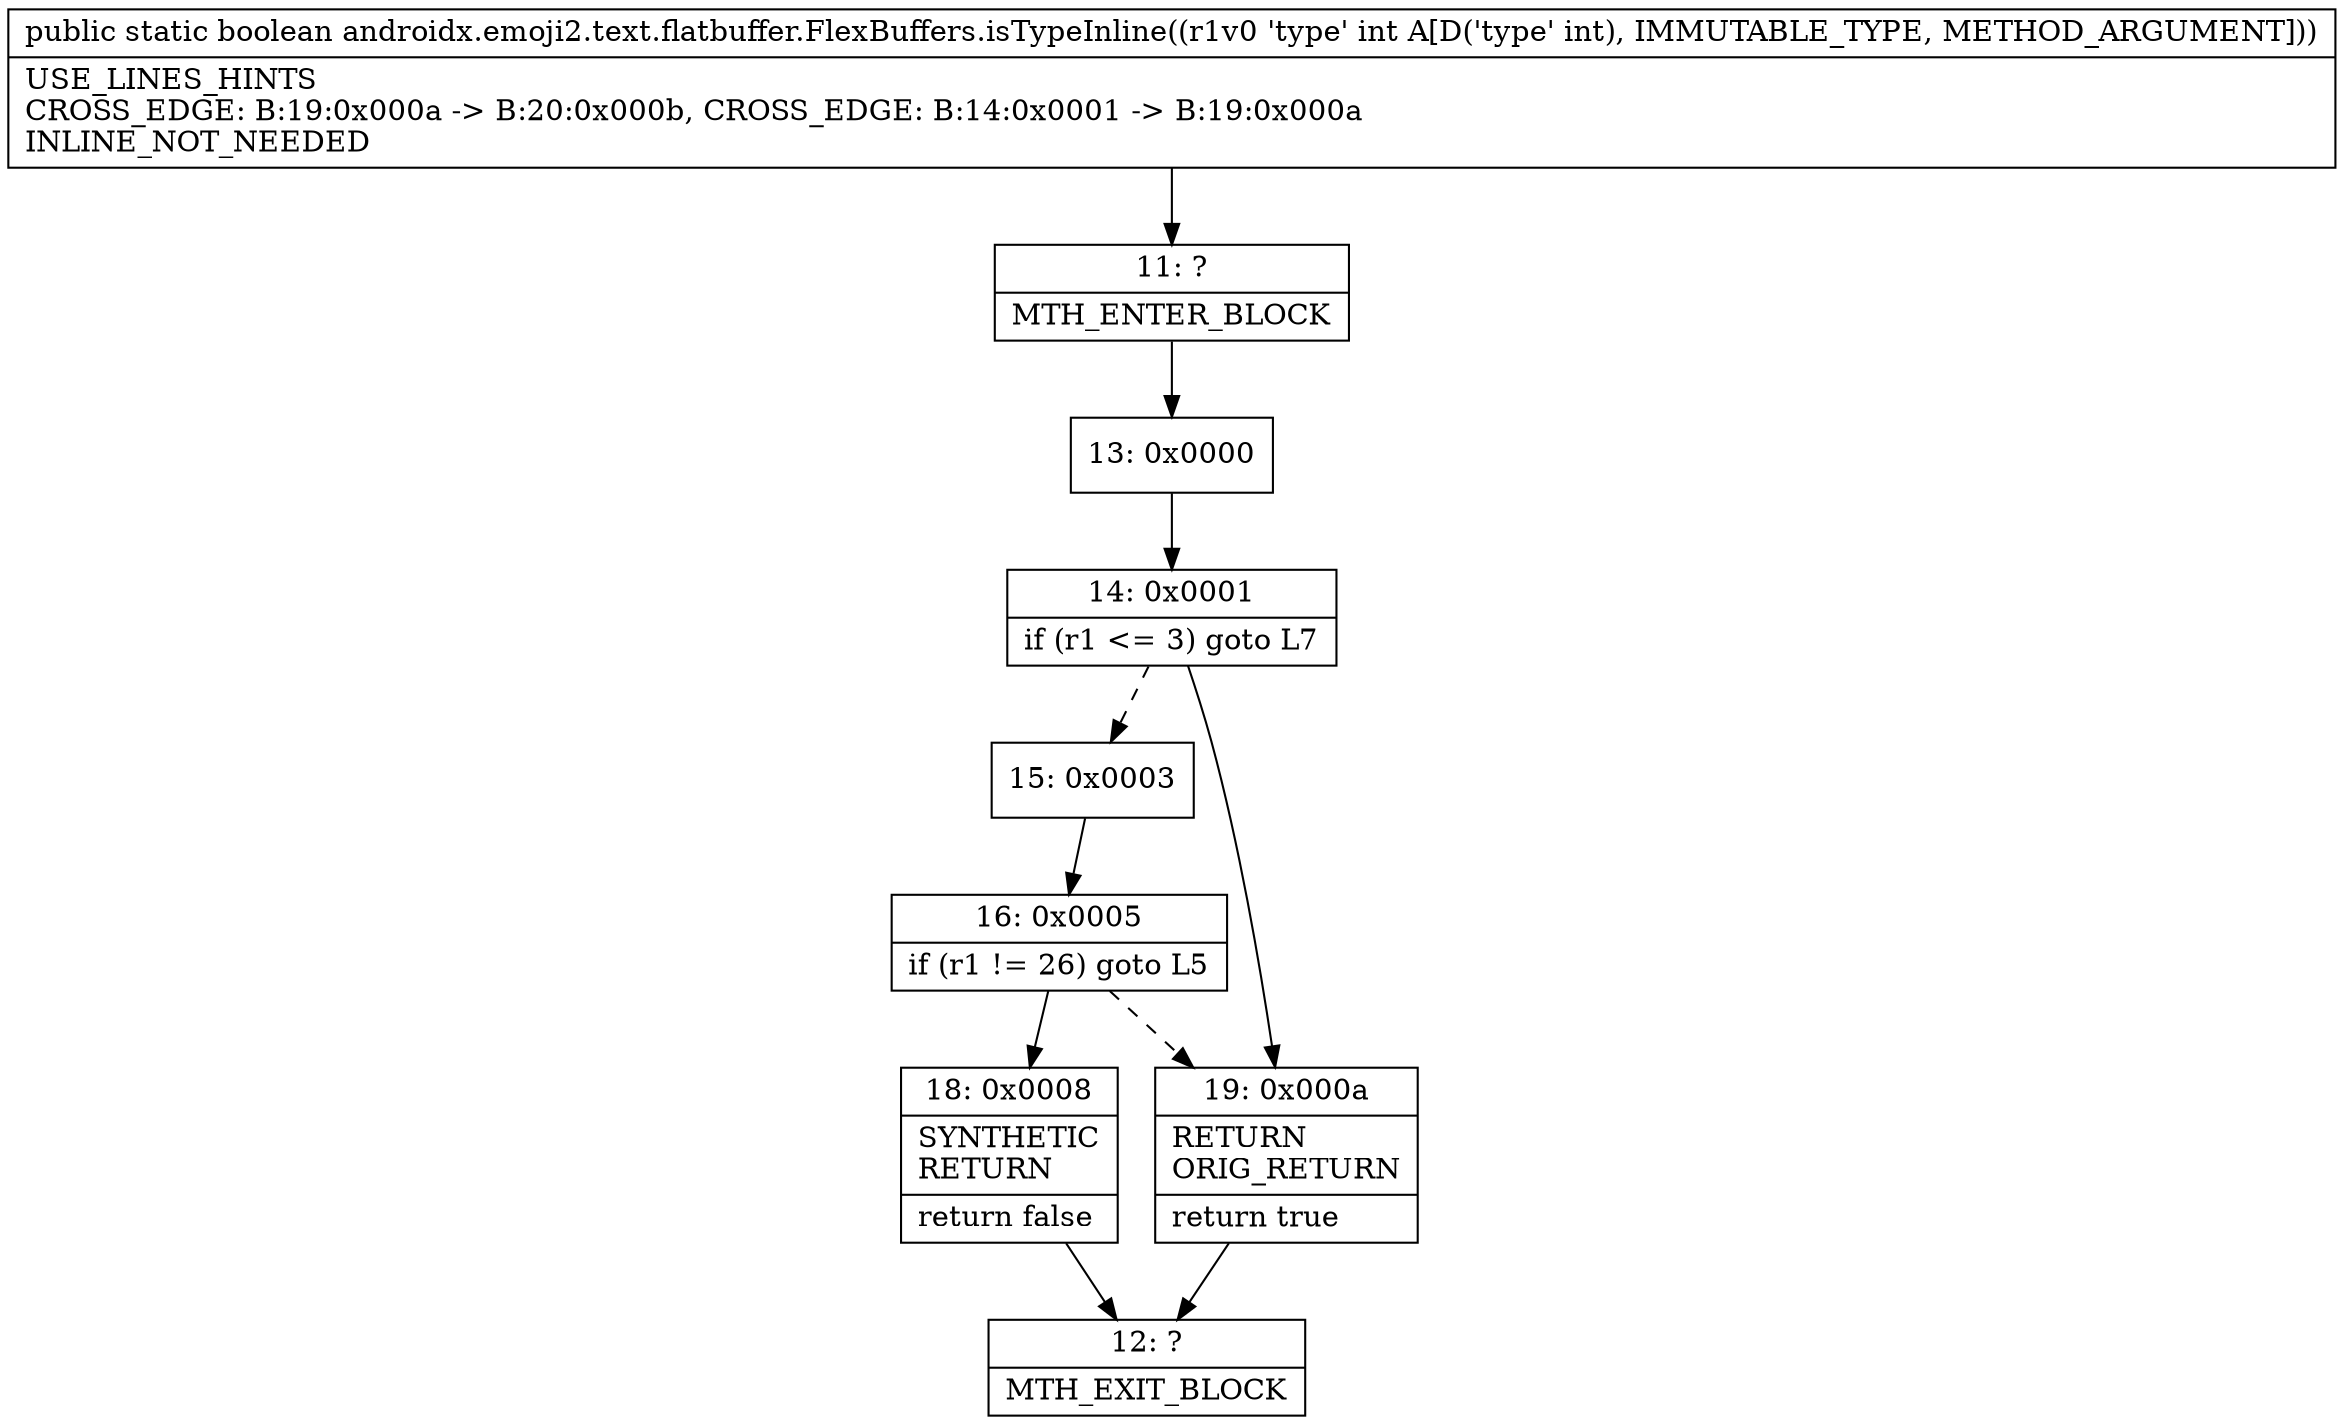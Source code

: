 digraph "CFG forandroidx.emoji2.text.flatbuffer.FlexBuffers.isTypeInline(I)Z" {
Node_11 [shape=record,label="{11\:\ ?|MTH_ENTER_BLOCK\l}"];
Node_13 [shape=record,label="{13\:\ 0x0000}"];
Node_14 [shape=record,label="{14\:\ 0x0001|if (r1 \<= 3) goto L7\l}"];
Node_15 [shape=record,label="{15\:\ 0x0003}"];
Node_16 [shape=record,label="{16\:\ 0x0005|if (r1 != 26) goto L5\l}"];
Node_18 [shape=record,label="{18\:\ 0x0008|SYNTHETIC\lRETURN\l|return false\l}"];
Node_12 [shape=record,label="{12\:\ ?|MTH_EXIT_BLOCK\l}"];
Node_19 [shape=record,label="{19\:\ 0x000a|RETURN\lORIG_RETURN\l|return true\l}"];
MethodNode[shape=record,label="{public static boolean androidx.emoji2.text.flatbuffer.FlexBuffers.isTypeInline((r1v0 'type' int A[D('type' int), IMMUTABLE_TYPE, METHOD_ARGUMENT]))  | USE_LINES_HINTS\lCROSS_EDGE: B:19:0x000a \-\> B:20:0x000b, CROSS_EDGE: B:14:0x0001 \-\> B:19:0x000a\lINLINE_NOT_NEEDED\l}"];
MethodNode -> Node_11;Node_11 -> Node_13;
Node_13 -> Node_14;
Node_14 -> Node_15[style=dashed];
Node_14 -> Node_19;
Node_15 -> Node_16;
Node_16 -> Node_18;
Node_16 -> Node_19[style=dashed];
Node_18 -> Node_12;
Node_19 -> Node_12;
}

